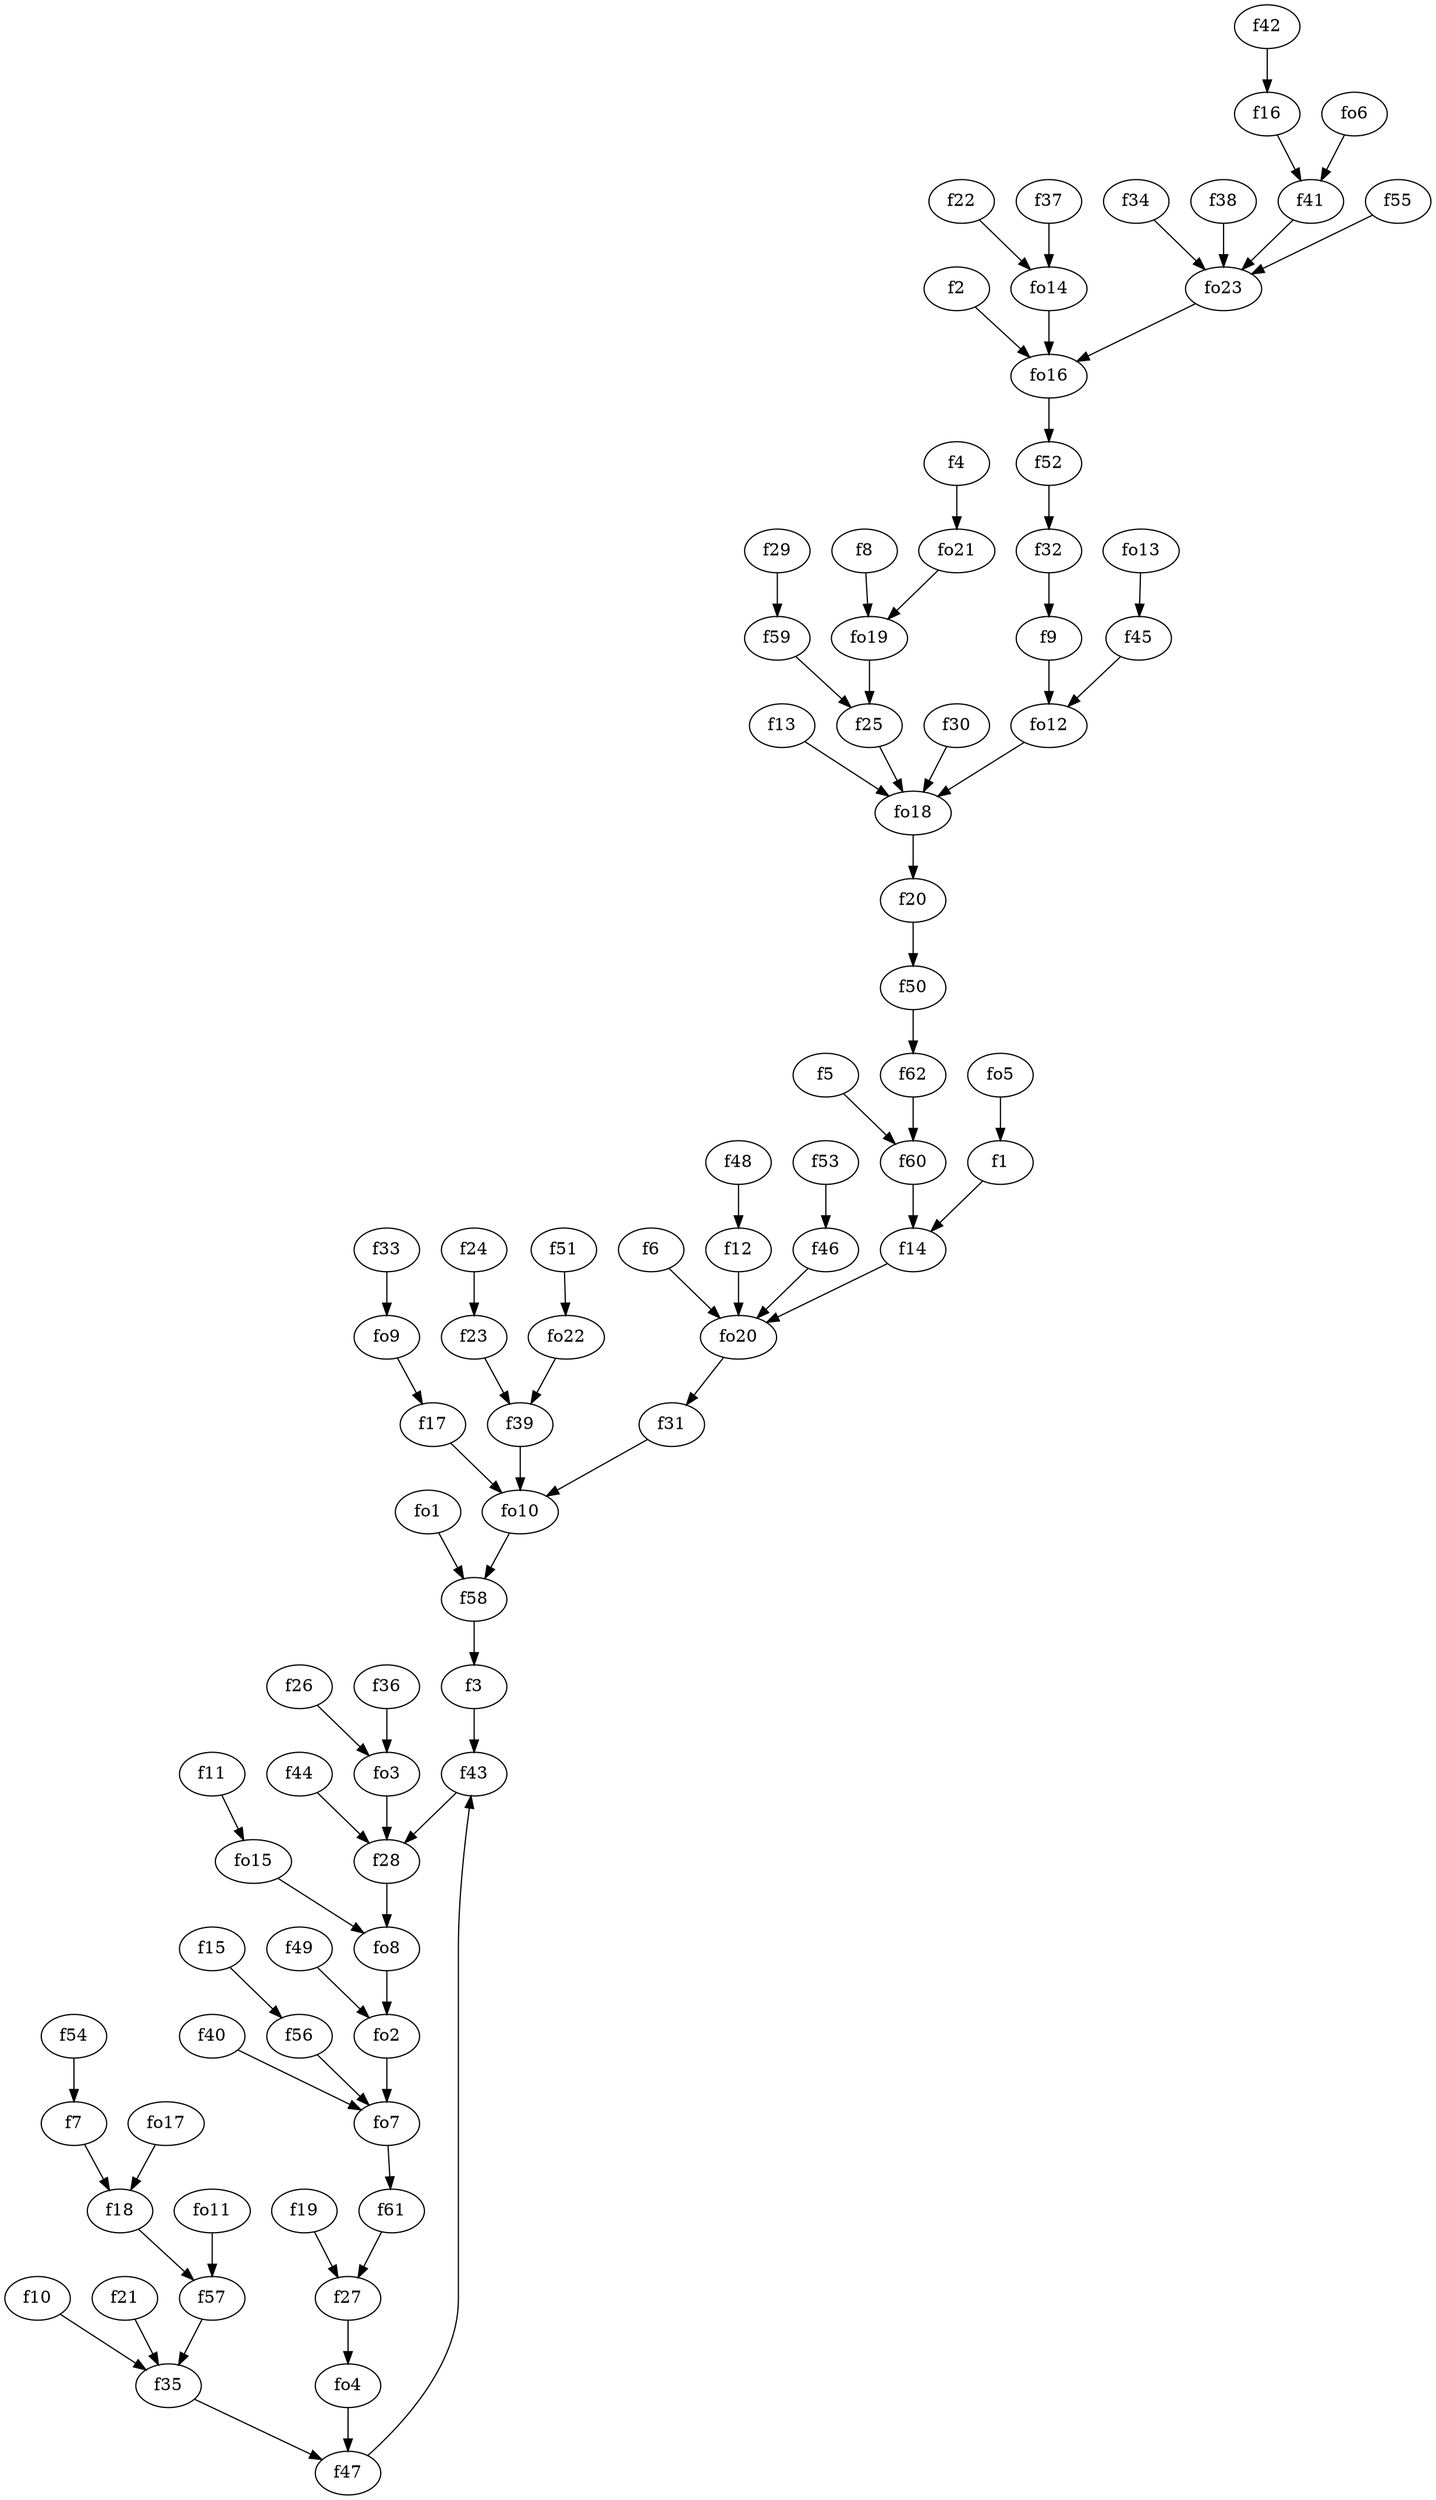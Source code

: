 strict digraph  {
f1;
f2;
f3;
f4;
f5;
f6;
f7;
f8;
f9;
f10;
f11;
f12;
f13;
f14;
f15;
f16;
f17;
f18;
f19;
f20;
f21;
f22;
f23;
f24;
f25;
f26;
f27;
f28;
f29;
f30;
f31;
f32;
f33;
f34;
f35;
f36;
f37;
f38;
f39;
f40;
f41;
f42;
f43;
f44;
f45;
f46;
f47;
f48;
f49;
f50;
f51;
f52;
f53;
f54;
f55;
f56;
f57;
f58;
f59;
f60;
f61;
f62;
fo1;
fo2;
fo3;
fo4;
fo5;
fo6;
fo7;
fo8;
fo9;
fo10;
fo11;
fo12;
fo13;
fo14;
fo15;
fo16;
fo17;
fo18;
fo19;
fo20;
fo21;
fo22;
fo23;
f1 -> f14  [weight=2];
f2 -> fo16  [weight=2];
f3 -> f43  [weight=2];
f4 -> fo21  [weight=2];
f5 -> f60  [weight=2];
f6 -> fo20  [weight=2];
f7 -> f18  [weight=2];
f8 -> fo19  [weight=2];
f9 -> fo12  [weight=2];
f10 -> f35  [weight=2];
f11 -> fo15  [weight=2];
f12 -> fo20  [weight=2];
f13 -> fo18  [weight=2];
f14 -> fo20  [weight=2];
f15 -> f56  [weight=2];
f16 -> f41  [weight=2];
f17 -> fo10  [weight=2];
f18 -> f57  [weight=2];
f19 -> f27  [weight=2];
f20 -> f50  [weight=2];
f21 -> f35  [weight=2];
f22 -> fo14  [weight=2];
f23 -> f39  [weight=2];
f24 -> f23  [weight=2];
f25 -> fo18  [weight=2];
f26 -> fo3  [weight=2];
f27 -> fo4  [weight=2];
f28 -> fo8  [weight=2];
f29 -> f59  [weight=2];
f30 -> fo18  [weight=2];
f31 -> fo10  [weight=2];
f32 -> f9  [weight=2];
f33 -> fo9  [weight=2];
f34 -> fo23  [weight=2];
f35 -> f47  [weight=2];
f36 -> fo3  [weight=2];
f37 -> fo14  [weight=2];
f38 -> fo23  [weight=2];
f39 -> fo10  [weight=2];
f40 -> fo7  [weight=2];
f41 -> fo23  [weight=2];
f42 -> f16  [weight=2];
f43 -> f28  [weight=2];
f44 -> f28  [weight=2];
f45 -> fo12  [weight=2];
f46 -> fo20  [weight=2];
f47 -> f43  [weight=2];
f48 -> f12  [weight=2];
f49 -> fo2  [weight=2];
f50 -> f62  [weight=2];
f51 -> fo22  [weight=2];
f52 -> f32  [weight=2];
f53 -> f46  [weight=2];
f54 -> f7  [weight=2];
f55 -> fo23  [weight=2];
f56 -> fo7  [weight=2];
f57 -> f35  [weight=2];
f58 -> f3  [weight=2];
f59 -> f25  [weight=2];
f60 -> f14  [weight=2];
f61 -> f27  [weight=2];
f62 -> f60  [weight=2];
fo1 -> f58  [weight=2];
fo2 -> fo7  [weight=2];
fo3 -> f28  [weight=2];
fo4 -> f47  [weight=2];
fo5 -> f1  [weight=2];
fo6 -> f41  [weight=2];
fo7 -> f61  [weight=2];
fo8 -> fo2  [weight=2];
fo9 -> f17  [weight=2];
fo10 -> f58  [weight=2];
fo11 -> f57  [weight=2];
fo12 -> fo18  [weight=2];
fo13 -> f45  [weight=2];
fo14 -> fo16  [weight=2];
fo15 -> fo8  [weight=2];
fo16 -> f52  [weight=2];
fo17 -> f18  [weight=2];
fo18 -> f20  [weight=2];
fo19 -> f25  [weight=2];
fo20 -> f31  [weight=2];
fo21 -> fo19  [weight=2];
fo22 -> f39  [weight=2];
fo23 -> fo16  [weight=2];
}
